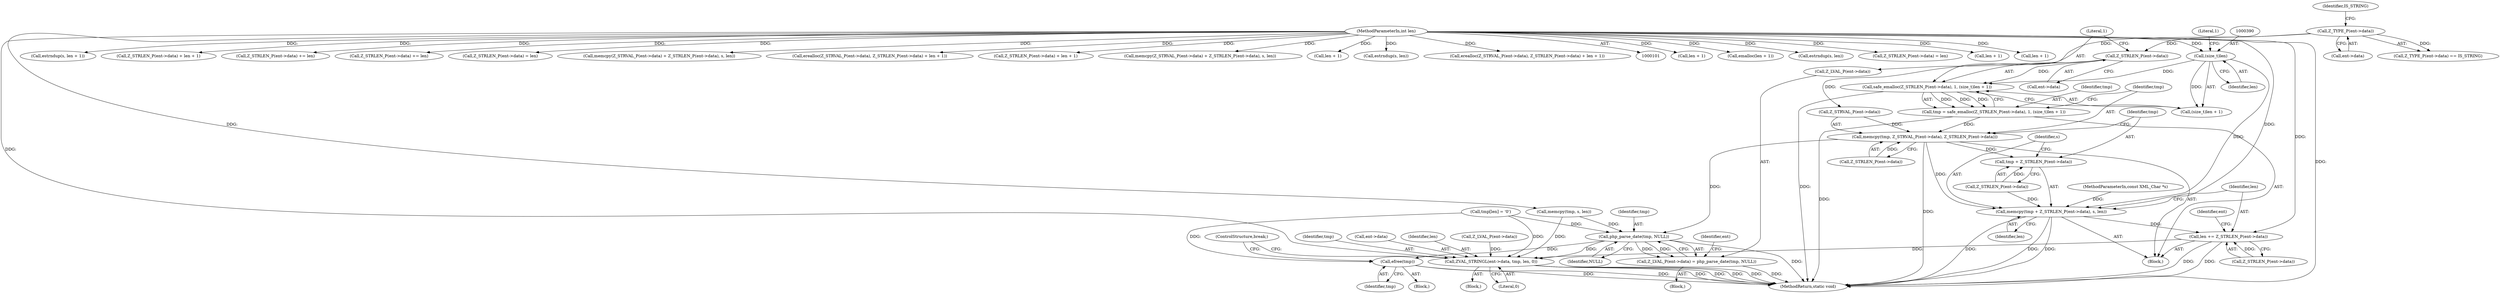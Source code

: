 digraph "0_php-src_426aeb2808955ee3d3f52e0cfb102834cdb836a5?w=1@API" {
"1000382" [label="(Call,safe_emalloc(Z_STRLEN_P(ent->data), 1, (size_t)len + 1))"];
"1000383" [label="(Call,Z_STRLEN_P(ent->data))"];
"1000374" [label="(Call,Z_TYPE_P(ent->data))"];
"1000389" [label="(Call,(size_t)len)"];
"1000104" [label="(MethodParameterIn,int len)"];
"1000380" [label="(Call,tmp = safe_emalloc(Z_STRLEN_P(ent->data), 1, (size_t)len + 1))"];
"1000393" [label="(Call,memcpy(tmp, Z_STRVAL_P(ent->data), Z_STRLEN_P(ent->data)))"];
"1000403" [label="(Call,memcpy(tmp + Z_STRLEN_P(ent->data), s, len))"];
"1000412" [label="(Call,len += Z_STRLEN_P(ent->data))"];
"1000463" [label="(Call,ZVAL_STRINGL(ent->data, tmp, len, 0))"];
"1000404" [label="(Call,tmp + Z_STRLEN_P(ent->data))"];
"1000451" [label="(Call,php_parse_date(tmp, NULL))"];
"1000446" [label="(Call,Z_LVAL_P(ent->data) = php_parse_date(tmp, NULL))"];
"1000472" [label="(Call,efree(tmp))"];
"1000403" [label="(Call,memcpy(tmp + Z_STRLEN_P(ent->data), s, len))"];
"1000234" [label="(Call,len + 1)"];
"1000472" [label="(Call,efree(tmp))"];
"1000389" [label="(Call,(size_t)len)"];
"1000404" [label="(Call,tmp + Z_STRLEN_P(ent->data))"];
"1000433" [label="(Call,emalloc(len + 1))"];
"1000421" [label="(Identifier,ent)"];
"1000305" [label="(Call,estrndup(s, len))"];
"1000452" [label="(Identifier,tmp)"];
"1000458" [label="(Identifier,ent)"];
"1000399" [label="(Call,Z_STRLEN_P(ent->data))"];
"1000467" [label="(Identifier,tmp)"];
"1000375" [label="(Call,ent->data)"];
"1000394" [label="(Identifier,tmp)"];
"1000387" [label="(Literal,1)"];
"1000451" [label="(Call,php_parse_date(tmp, NULL))"];
"1000462" [label="(Block,)"];
"1000474" [label="(ControlStructure,break;)"];
"1000294" [label="(Call,Z_STRLEN_P(ent->data) = len)"];
"1000414" [label="(Call,Z_STRLEN_P(ent->data))"];
"1000446" [label="(Call,Z_LVAL_P(ent->data) = php_parse_date(tmp, NULL))"];
"1000370" [label="(Block,)"];
"1000383" [label="(Call,Z_STRLEN_P(ent->data))"];
"1000373" [label="(Call,Z_TYPE_P(ent->data) == IS_STRING)"];
"1000180" [label="(Call,len + 1)"];
"1000254" [label="(Call,len + 1)"];
"1000232" [label="(Call,estrndup(s, len + 1))"];
"1000380" [label="(Call,tmp = safe_emalloc(Z_STRLEN_P(ent->data), 1, (size_t)len + 1))"];
"1000175" [label="(Call,Z_STRLEN_P(ent->data) + len + 1)"];
"1000412" [label="(Call,len += Z_STRLEN_P(ent->data))"];
"1000195" [label="(Call,Z_STRLEN_P(ent->data) += len)"];
"1000269" [label="(Call,Z_STRLEN_P(ent->data) += len)"];
"1000374" [label="(Call,Z_TYPE_P(ent->data))"];
"1000392" [label="(Literal,1)"];
"1000157" [label="(Call,Z_STRLEN_P(ent->data) = len)"];
"1000393" [label="(Call,memcpy(tmp, Z_STRVAL_P(ent->data), Z_STRLEN_P(ent->data)))"];
"1000410" [label="(Identifier,s)"];
"1000406" [label="(Call,Z_STRLEN_P(ent->data))"];
"1000411" [label="(Identifier,len)"];
"1000388" [label="(Call,(size_t)len + 1)"];
"1000441" [label="(Call,tmp[len] = '\0')"];
"1000395" [label="(Call,Z_STRVAL_P(ent->data))"];
"1000257" [label="(Call,memcpy(Z_STRVAL_P(ent->data) + Z_STRLEN_P(ent->data), s, len))"];
"1000170" [label="(Call,erealloc(Z_STRVAL_P(ent->data), Z_STRLEN_P(ent->data) + len + 1))"];
"1000464" [label="(Call,ent->data)"];
"1000391" [label="(Identifier,len)"];
"1000249" [label="(Call,Z_STRLEN_P(ent->data) + len + 1)"];
"1000463" [label="(Call,ZVAL_STRINGL(ent->data, tmp, len, 0))"];
"1000453" [label="(Identifier,NULL)"];
"1000104" [label="(MethodParameterIn,int len)"];
"1000477" [label="(MethodReturn,static void)"];
"1000378" [label="(Identifier,IS_STRING)"];
"1000379" [label="(Block,)"];
"1000384" [label="(Call,ent->data)"];
"1000469" [label="(Literal,0)"];
"1000468" [label="(Identifier,len)"];
"1000183" [label="(Call,memcpy(Z_STRVAL_P(ent->data) + Z_STRLEN_P(ent->data), s, len))"];
"1000437" [label="(Call,memcpy(tmp, s, len))"];
"1000473" [label="(Identifier,tmp)"];
"1000405" [label="(Identifier,tmp)"];
"1000434" [label="(Call,len + 1)"];
"1000381" [label="(Identifier,tmp)"];
"1000471" [label="(Block,)"];
"1000154" [label="(Call,estrndup(s, len))"];
"1000103" [label="(MethodParameterIn,const XML_Char *s)"];
"1000382" [label="(Call,safe_emalloc(Z_STRLEN_P(ent->data), 1, (size_t)len + 1))"];
"1000244" [label="(Call,erealloc(Z_STRVAL_P(ent->data), Z_STRLEN_P(ent->data) + len + 1))"];
"1000413" [label="(Identifier,len)"];
"1000456" [label="(Call,Z_LVAL_P(ent->data))"];
"1000447" [label="(Call,Z_LVAL_P(ent->data))"];
"1000382" -> "1000380"  [label="AST: "];
"1000382" -> "1000388"  [label="CFG: "];
"1000383" -> "1000382"  [label="AST: "];
"1000387" -> "1000382"  [label="AST: "];
"1000388" -> "1000382"  [label="AST: "];
"1000380" -> "1000382"  [label="CFG: "];
"1000382" -> "1000477"  [label="DDG: "];
"1000382" -> "1000380"  [label="DDG: "];
"1000382" -> "1000380"  [label="DDG: "];
"1000382" -> "1000380"  [label="DDG: "];
"1000383" -> "1000382"  [label="DDG: "];
"1000389" -> "1000382"  [label="DDG: "];
"1000383" -> "1000384"  [label="CFG: "];
"1000384" -> "1000383"  [label="AST: "];
"1000387" -> "1000383"  [label="CFG: "];
"1000374" -> "1000383"  [label="DDG: "];
"1000383" -> "1000395"  [label="DDG: "];
"1000374" -> "1000373"  [label="AST: "];
"1000374" -> "1000375"  [label="CFG: "];
"1000375" -> "1000374"  [label="AST: "];
"1000378" -> "1000374"  [label="CFG: "];
"1000374" -> "1000373"  [label="DDG: "];
"1000374" -> "1000447"  [label="DDG: "];
"1000389" -> "1000388"  [label="AST: "];
"1000389" -> "1000391"  [label="CFG: "];
"1000390" -> "1000389"  [label="AST: "];
"1000391" -> "1000389"  [label="AST: "];
"1000392" -> "1000389"  [label="CFG: "];
"1000389" -> "1000388"  [label="DDG: "];
"1000104" -> "1000389"  [label="DDG: "];
"1000389" -> "1000403"  [label="DDG: "];
"1000104" -> "1000101"  [label="AST: "];
"1000104" -> "1000477"  [label="DDG: "];
"1000104" -> "1000154"  [label="DDG: "];
"1000104" -> "1000157"  [label="DDG: "];
"1000104" -> "1000170"  [label="DDG: "];
"1000104" -> "1000175"  [label="DDG: "];
"1000104" -> "1000180"  [label="DDG: "];
"1000104" -> "1000183"  [label="DDG: "];
"1000104" -> "1000195"  [label="DDG: "];
"1000104" -> "1000232"  [label="DDG: "];
"1000104" -> "1000234"  [label="DDG: "];
"1000104" -> "1000244"  [label="DDG: "];
"1000104" -> "1000249"  [label="DDG: "];
"1000104" -> "1000254"  [label="DDG: "];
"1000104" -> "1000257"  [label="DDG: "];
"1000104" -> "1000269"  [label="DDG: "];
"1000104" -> "1000294"  [label="DDG: "];
"1000104" -> "1000305"  [label="DDG: "];
"1000104" -> "1000403"  [label="DDG: "];
"1000104" -> "1000412"  [label="DDG: "];
"1000104" -> "1000433"  [label="DDG: "];
"1000104" -> "1000434"  [label="DDG: "];
"1000104" -> "1000437"  [label="DDG: "];
"1000104" -> "1000463"  [label="DDG: "];
"1000380" -> "1000379"  [label="AST: "];
"1000381" -> "1000380"  [label="AST: "];
"1000394" -> "1000380"  [label="CFG: "];
"1000380" -> "1000477"  [label="DDG: "];
"1000380" -> "1000393"  [label="DDG: "];
"1000393" -> "1000379"  [label="AST: "];
"1000393" -> "1000399"  [label="CFG: "];
"1000394" -> "1000393"  [label="AST: "];
"1000395" -> "1000393"  [label="AST: "];
"1000399" -> "1000393"  [label="AST: "];
"1000405" -> "1000393"  [label="CFG: "];
"1000393" -> "1000477"  [label="DDG: "];
"1000395" -> "1000393"  [label="DDG: "];
"1000399" -> "1000393"  [label="DDG: "];
"1000393" -> "1000403"  [label="DDG: "];
"1000393" -> "1000404"  [label="DDG: "];
"1000393" -> "1000451"  [label="DDG: "];
"1000403" -> "1000379"  [label="AST: "];
"1000403" -> "1000411"  [label="CFG: "];
"1000404" -> "1000403"  [label="AST: "];
"1000410" -> "1000403"  [label="AST: "];
"1000411" -> "1000403"  [label="AST: "];
"1000413" -> "1000403"  [label="CFG: "];
"1000403" -> "1000477"  [label="DDG: "];
"1000403" -> "1000477"  [label="DDG: "];
"1000403" -> "1000477"  [label="DDG: "];
"1000406" -> "1000403"  [label="DDG: "];
"1000103" -> "1000403"  [label="DDG: "];
"1000403" -> "1000412"  [label="DDG: "];
"1000412" -> "1000379"  [label="AST: "];
"1000412" -> "1000414"  [label="CFG: "];
"1000413" -> "1000412"  [label="AST: "];
"1000414" -> "1000412"  [label="AST: "];
"1000421" -> "1000412"  [label="CFG: "];
"1000412" -> "1000477"  [label="DDG: "];
"1000412" -> "1000477"  [label="DDG: "];
"1000414" -> "1000412"  [label="DDG: "];
"1000412" -> "1000463"  [label="DDG: "];
"1000463" -> "1000462"  [label="AST: "];
"1000463" -> "1000469"  [label="CFG: "];
"1000464" -> "1000463"  [label="AST: "];
"1000467" -> "1000463"  [label="AST: "];
"1000468" -> "1000463"  [label="AST: "];
"1000469" -> "1000463"  [label="AST: "];
"1000474" -> "1000463"  [label="CFG: "];
"1000463" -> "1000477"  [label="DDG: "];
"1000463" -> "1000477"  [label="DDG: "];
"1000463" -> "1000477"  [label="DDG: "];
"1000463" -> "1000477"  [label="DDG: "];
"1000456" -> "1000463"  [label="DDG: "];
"1000441" -> "1000463"  [label="DDG: "];
"1000451" -> "1000463"  [label="DDG: "];
"1000437" -> "1000463"  [label="DDG: "];
"1000404" -> "1000406"  [label="CFG: "];
"1000405" -> "1000404"  [label="AST: "];
"1000406" -> "1000404"  [label="AST: "];
"1000410" -> "1000404"  [label="CFG: "];
"1000406" -> "1000404"  [label="DDG: "];
"1000451" -> "1000446"  [label="AST: "];
"1000451" -> "1000453"  [label="CFG: "];
"1000452" -> "1000451"  [label="AST: "];
"1000453" -> "1000451"  [label="AST: "];
"1000446" -> "1000451"  [label="CFG: "];
"1000451" -> "1000477"  [label="DDG: "];
"1000451" -> "1000446"  [label="DDG: "];
"1000451" -> "1000446"  [label="DDG: "];
"1000441" -> "1000451"  [label="DDG: "];
"1000437" -> "1000451"  [label="DDG: "];
"1000451" -> "1000472"  [label="DDG: "];
"1000446" -> "1000370"  [label="AST: "];
"1000447" -> "1000446"  [label="AST: "];
"1000458" -> "1000446"  [label="CFG: "];
"1000446" -> "1000477"  [label="DDG: "];
"1000472" -> "1000471"  [label="AST: "];
"1000472" -> "1000473"  [label="CFG: "];
"1000473" -> "1000472"  [label="AST: "];
"1000474" -> "1000472"  [label="CFG: "];
"1000472" -> "1000477"  [label="DDG: "];
"1000472" -> "1000477"  [label="DDG: "];
"1000441" -> "1000472"  [label="DDG: "];
}
